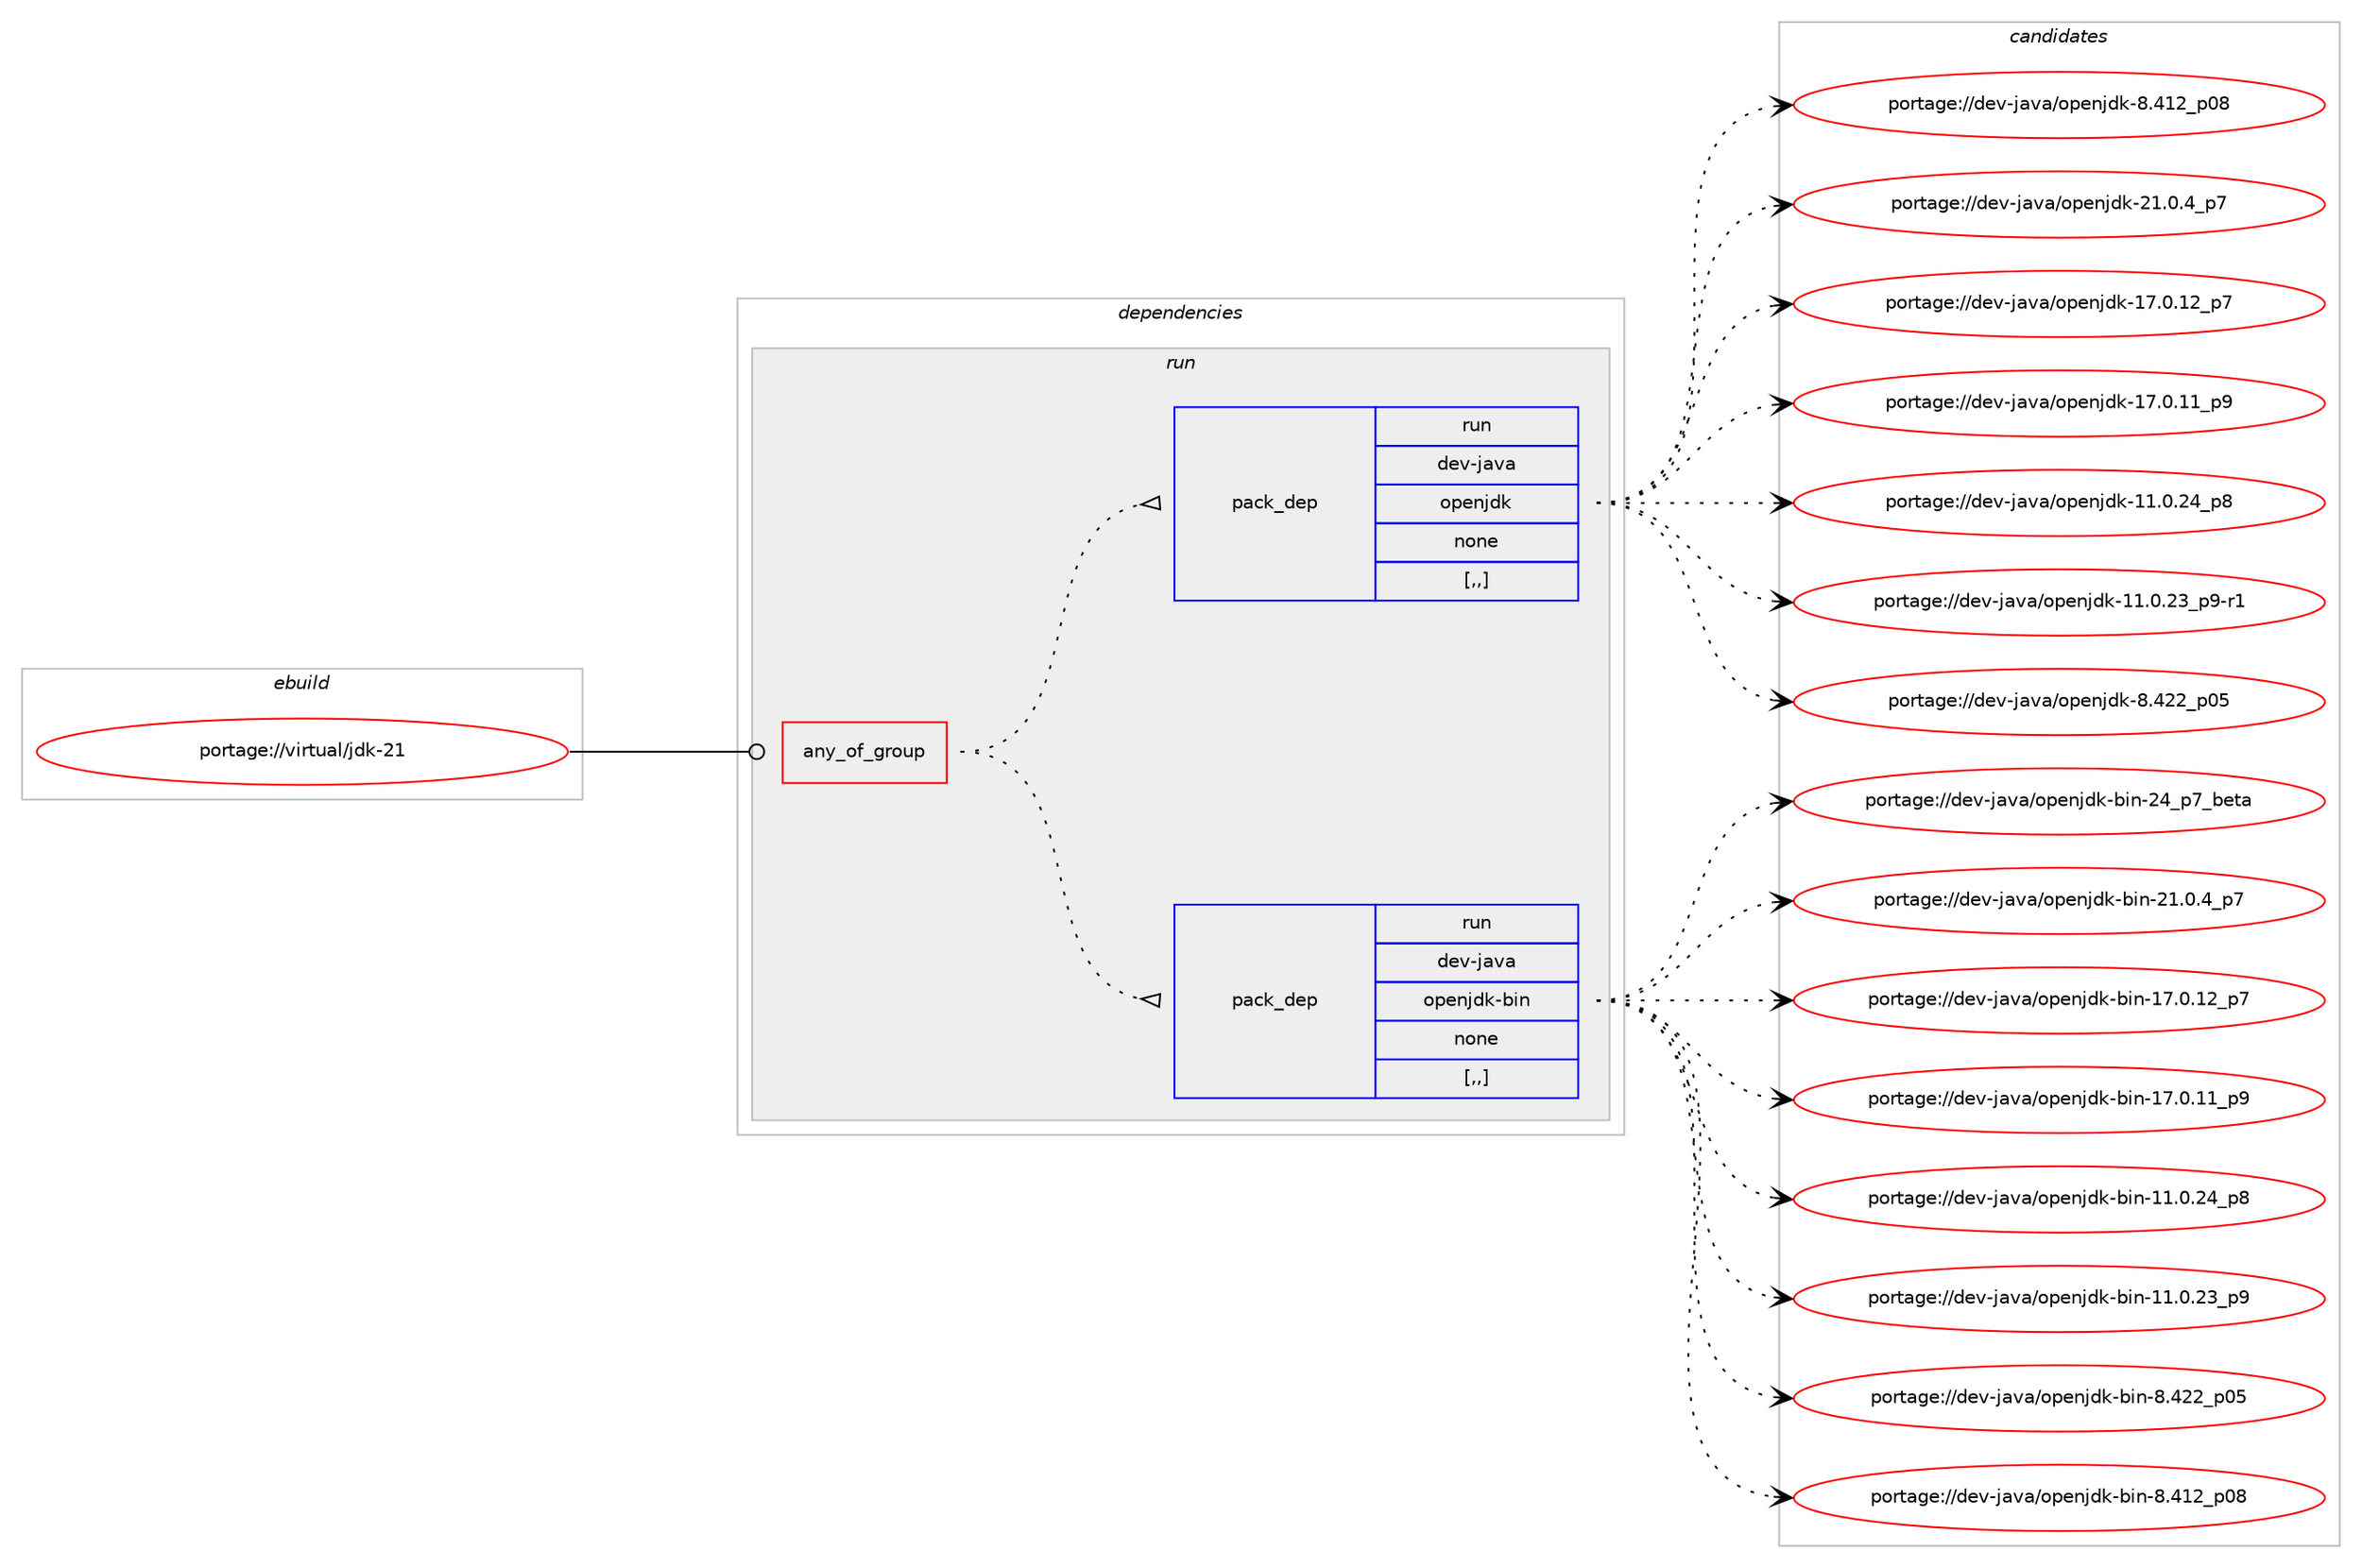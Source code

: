 digraph prolog {

# *************
# Graph options
# *************

newrank=true;
concentrate=true;
compound=true;
graph [rankdir=LR,fontname=Helvetica,fontsize=10,ranksep=1.5];#, ranksep=2.5, nodesep=0.2];
edge  [arrowhead=vee];
node  [fontname=Helvetica,fontsize=10];

# **********
# The ebuild
# **********

subgraph cluster_leftcol {
color=gray;
label=<<i>ebuild</i>>;
id [label="portage://virtual/jdk-21", color=red, width=4, href="../virtual/jdk-21.svg"];
}

# ****************
# The dependencies
# ****************

subgraph cluster_midcol {
color=gray;
label=<<i>dependencies</i>>;
subgraph cluster_compile {
fillcolor="#eeeeee";
style=filled;
label=<<i>compile</i>>;
}
subgraph cluster_compileandrun {
fillcolor="#eeeeee";
style=filled;
label=<<i>compile and run</i>>;
}
subgraph cluster_run {
fillcolor="#eeeeee";
style=filled;
label=<<i>run</i>>;
subgraph any2839 {
dependency444290 [label=<<TABLE BORDER="0" CELLBORDER="1" CELLSPACING="0" CELLPADDING="4"><TR><TD CELLPADDING="10">any_of_group</TD></TR></TABLE>>, shape=none, color=red];subgraph pack322590 {
dependency444291 [label=<<TABLE BORDER="0" CELLBORDER="1" CELLSPACING="0" CELLPADDING="4" WIDTH="220"><TR><TD ROWSPAN="6" CELLPADDING="30">pack_dep</TD></TR><TR><TD WIDTH="110">run</TD></TR><TR><TD>dev-java</TD></TR><TR><TD>openjdk-bin</TD></TR><TR><TD>none</TD></TR><TR><TD>[,,]</TD></TR></TABLE>>, shape=none, color=blue];
}
dependency444290:e -> dependency444291:w [weight=20,style="dotted",arrowhead="oinv"];
subgraph pack322591 {
dependency444292 [label=<<TABLE BORDER="0" CELLBORDER="1" CELLSPACING="0" CELLPADDING="4" WIDTH="220"><TR><TD ROWSPAN="6" CELLPADDING="30">pack_dep</TD></TR><TR><TD WIDTH="110">run</TD></TR><TR><TD>dev-java</TD></TR><TR><TD>openjdk</TD></TR><TR><TD>none</TD></TR><TR><TD>[,,]</TD></TR></TABLE>>, shape=none, color=blue];
}
dependency444290:e -> dependency444292:w [weight=20,style="dotted",arrowhead="oinv"];
}
id:e -> dependency444290:w [weight=20,style="solid",arrowhead="odot"];
}
}

# **************
# The candidates
# **************

subgraph cluster_choices {
rank=same;
color=gray;
label=<<i>candidates</i>>;

subgraph choice322590 {
color=black;
nodesep=1;
choice1001011184510697118974711111210111010610010745981051104550529511255959810111697 [label="portage://dev-java/openjdk-bin-24_p7_beta", color=red, width=4,href="../dev-java/openjdk-bin-24_p7_beta.svg"];
choice100101118451069711897471111121011101061001074598105110455049464846529511255 [label="portage://dev-java/openjdk-bin-21.0.4_p7", color=red, width=4,href="../dev-java/openjdk-bin-21.0.4_p7.svg"];
choice10010111845106971189747111112101110106100107459810511045495546484649509511255 [label="portage://dev-java/openjdk-bin-17.0.12_p7", color=red, width=4,href="../dev-java/openjdk-bin-17.0.12_p7.svg"];
choice10010111845106971189747111112101110106100107459810511045495546484649499511257 [label="portage://dev-java/openjdk-bin-17.0.11_p9", color=red, width=4,href="../dev-java/openjdk-bin-17.0.11_p9.svg"];
choice10010111845106971189747111112101110106100107459810511045494946484650529511256 [label="portage://dev-java/openjdk-bin-11.0.24_p8", color=red, width=4,href="../dev-java/openjdk-bin-11.0.24_p8.svg"];
choice10010111845106971189747111112101110106100107459810511045494946484650519511257 [label="portage://dev-java/openjdk-bin-11.0.23_p9", color=red, width=4,href="../dev-java/openjdk-bin-11.0.23_p9.svg"];
choice100101118451069711897471111121011101061001074598105110455646525050951124853 [label="portage://dev-java/openjdk-bin-8.422_p05", color=red, width=4,href="../dev-java/openjdk-bin-8.422_p05.svg"];
choice100101118451069711897471111121011101061001074598105110455646524950951124856 [label="portage://dev-java/openjdk-bin-8.412_p08", color=red, width=4,href="../dev-java/openjdk-bin-8.412_p08.svg"];
dependency444291:e -> choice1001011184510697118974711111210111010610010745981051104550529511255959810111697:w [style=dotted,weight="100"];
dependency444291:e -> choice100101118451069711897471111121011101061001074598105110455049464846529511255:w [style=dotted,weight="100"];
dependency444291:e -> choice10010111845106971189747111112101110106100107459810511045495546484649509511255:w [style=dotted,weight="100"];
dependency444291:e -> choice10010111845106971189747111112101110106100107459810511045495546484649499511257:w [style=dotted,weight="100"];
dependency444291:e -> choice10010111845106971189747111112101110106100107459810511045494946484650529511256:w [style=dotted,weight="100"];
dependency444291:e -> choice10010111845106971189747111112101110106100107459810511045494946484650519511257:w [style=dotted,weight="100"];
dependency444291:e -> choice100101118451069711897471111121011101061001074598105110455646525050951124853:w [style=dotted,weight="100"];
dependency444291:e -> choice100101118451069711897471111121011101061001074598105110455646524950951124856:w [style=dotted,weight="100"];
}
subgraph choice322591 {
color=black;
nodesep=1;
choice10010111845106971189747111112101110106100107455049464846529511255 [label="portage://dev-java/openjdk-21.0.4_p7", color=red, width=4,href="../dev-java/openjdk-21.0.4_p7.svg"];
choice1001011184510697118974711111210111010610010745495546484649509511255 [label="portage://dev-java/openjdk-17.0.12_p7", color=red, width=4,href="../dev-java/openjdk-17.0.12_p7.svg"];
choice1001011184510697118974711111210111010610010745495546484649499511257 [label="portage://dev-java/openjdk-17.0.11_p9", color=red, width=4,href="../dev-java/openjdk-17.0.11_p9.svg"];
choice1001011184510697118974711111210111010610010745494946484650529511256 [label="portage://dev-java/openjdk-11.0.24_p8", color=red, width=4,href="../dev-java/openjdk-11.0.24_p8.svg"];
choice10010111845106971189747111112101110106100107454949464846505195112574511449 [label="portage://dev-java/openjdk-11.0.23_p9-r1", color=red, width=4,href="../dev-java/openjdk-11.0.23_p9-r1.svg"];
choice10010111845106971189747111112101110106100107455646525050951124853 [label="portage://dev-java/openjdk-8.422_p05", color=red, width=4,href="../dev-java/openjdk-8.422_p05.svg"];
choice10010111845106971189747111112101110106100107455646524950951124856 [label="portage://dev-java/openjdk-8.412_p08", color=red, width=4,href="../dev-java/openjdk-8.412_p08.svg"];
dependency444292:e -> choice10010111845106971189747111112101110106100107455049464846529511255:w [style=dotted,weight="100"];
dependency444292:e -> choice1001011184510697118974711111210111010610010745495546484649509511255:w [style=dotted,weight="100"];
dependency444292:e -> choice1001011184510697118974711111210111010610010745495546484649499511257:w [style=dotted,weight="100"];
dependency444292:e -> choice1001011184510697118974711111210111010610010745494946484650529511256:w [style=dotted,weight="100"];
dependency444292:e -> choice10010111845106971189747111112101110106100107454949464846505195112574511449:w [style=dotted,weight="100"];
dependency444292:e -> choice10010111845106971189747111112101110106100107455646525050951124853:w [style=dotted,weight="100"];
dependency444292:e -> choice10010111845106971189747111112101110106100107455646524950951124856:w [style=dotted,weight="100"];
}
}

}
